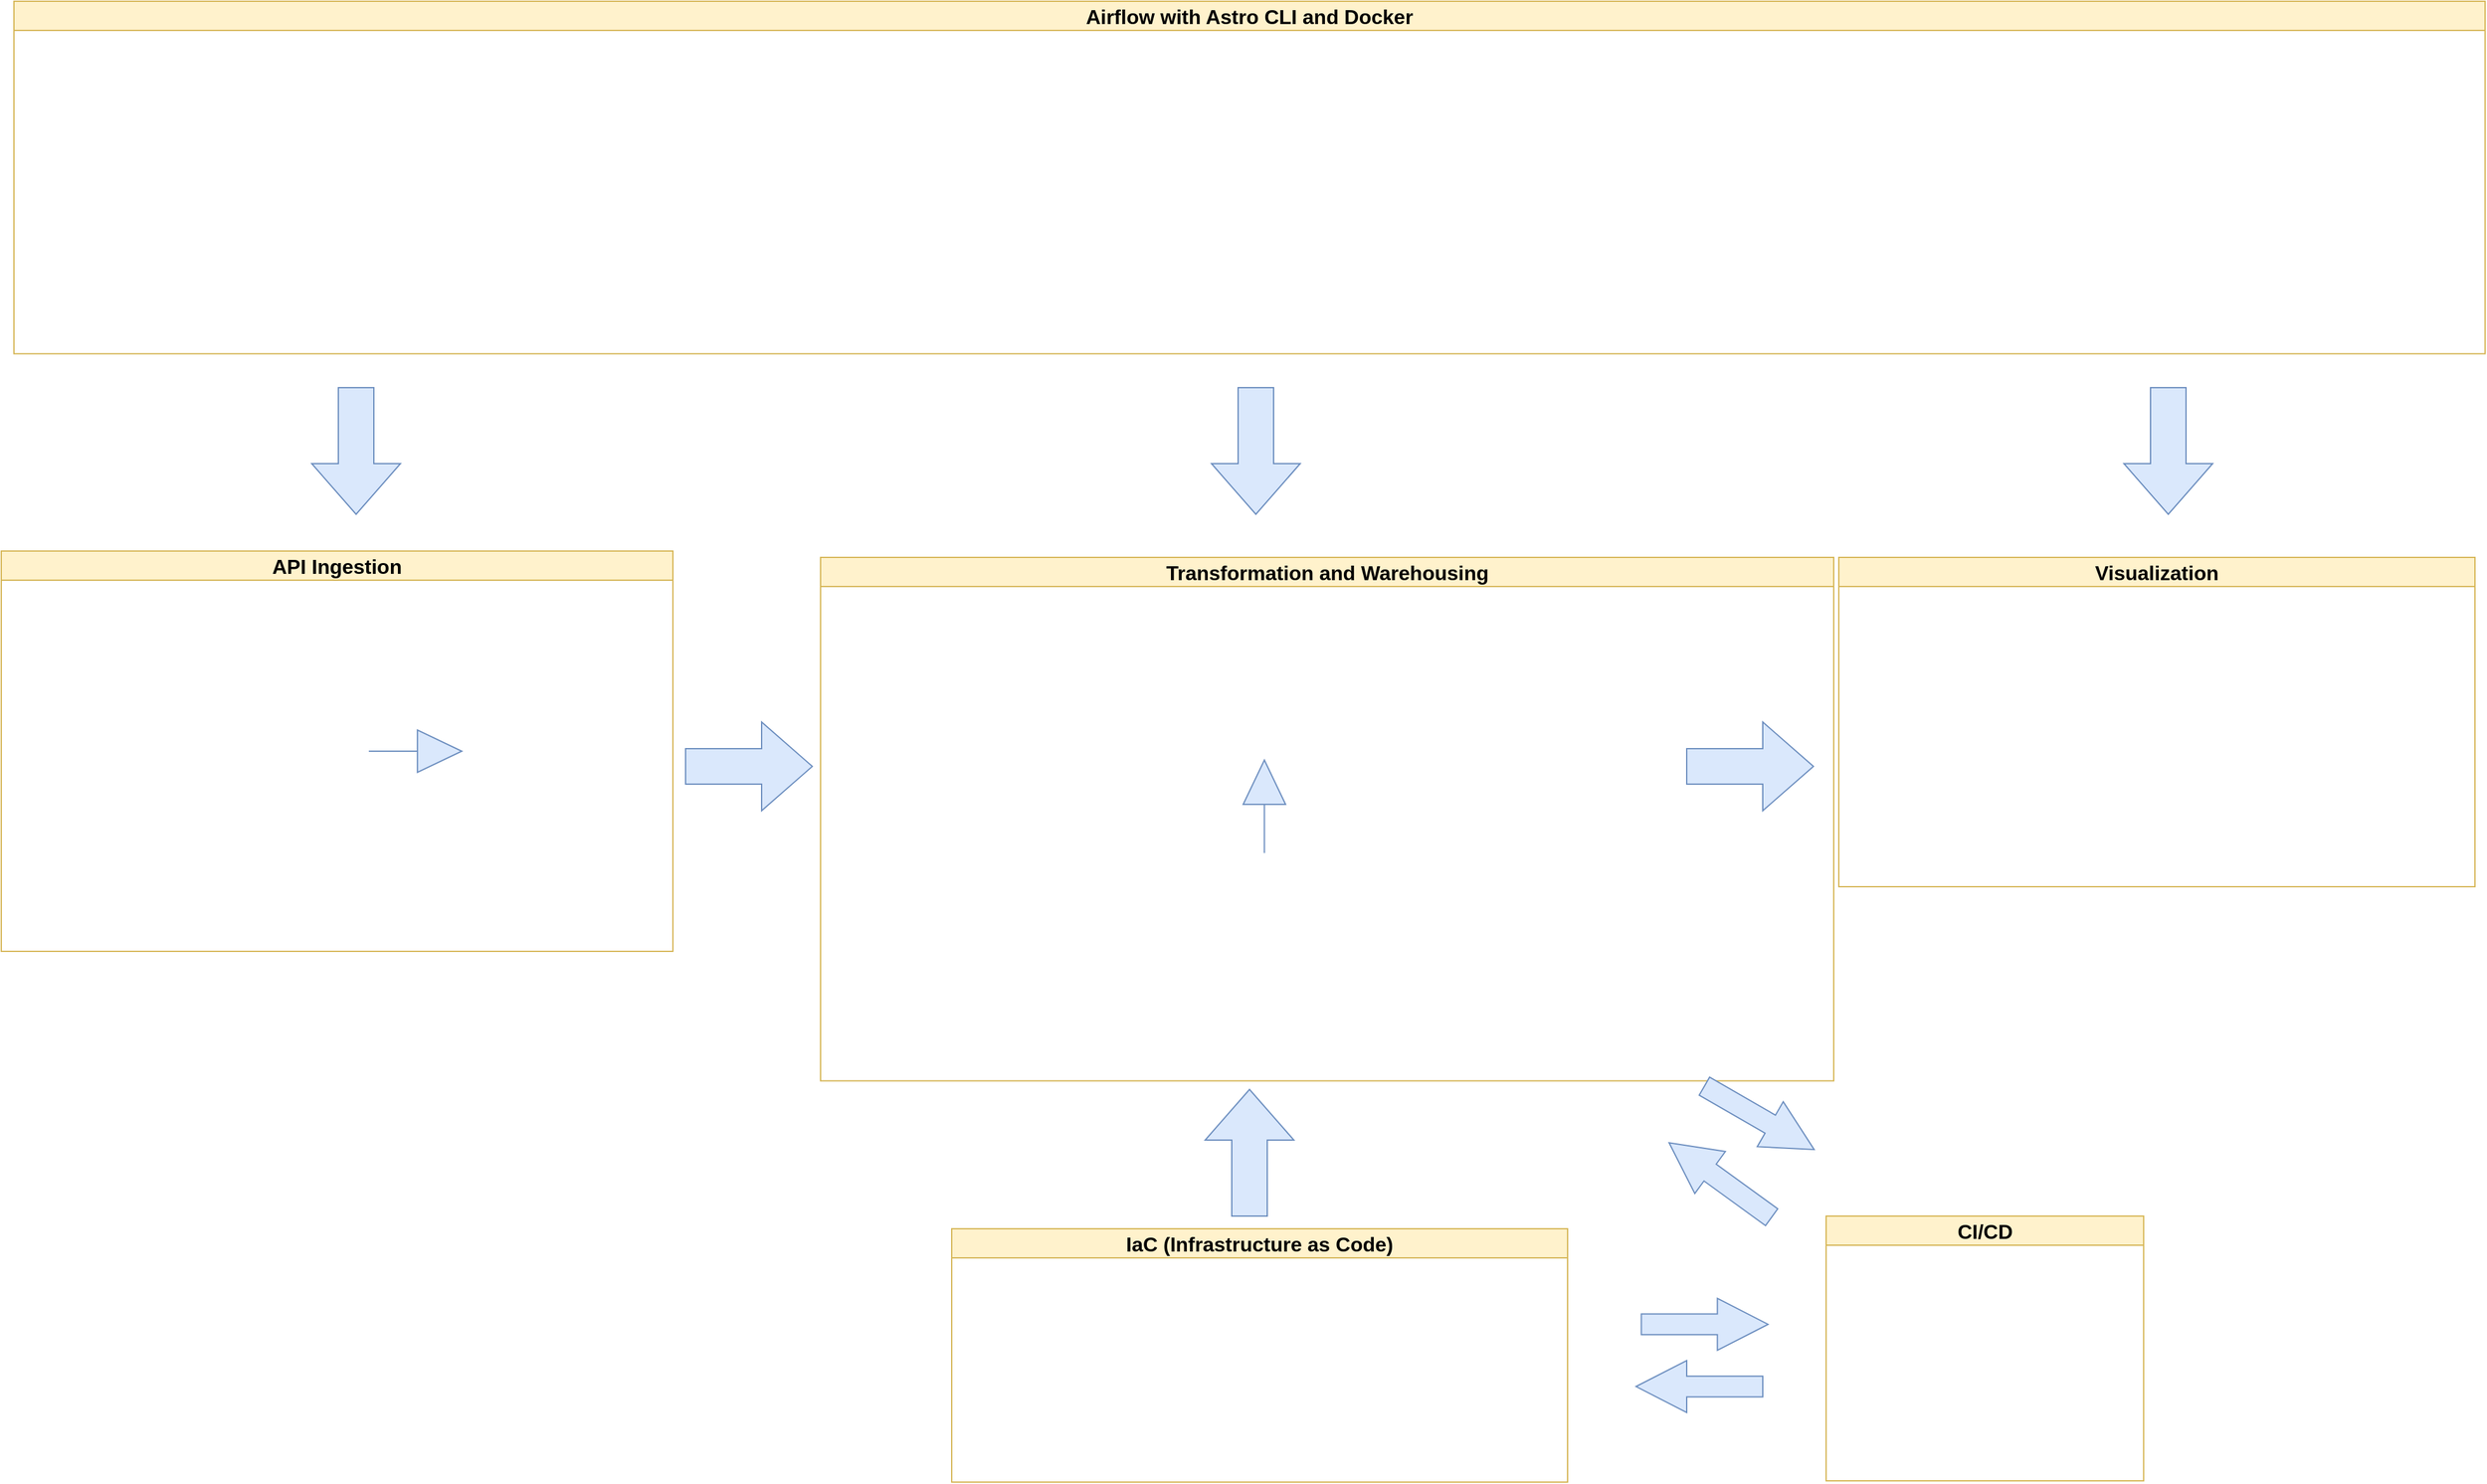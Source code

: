 <mxfile version="27.0.9">
  <diagram name="Página-1" id="DYp1RgFoiBS7GOiD2hXf">
    <mxGraphModel dx="1239" dy="840" grid="1" gridSize="10" guides="1" tooltips="1" connect="1" arrows="1" fold="1" page="1" pageScale="1" pageWidth="827" pageHeight="1169" math="0" shadow="0">
      <root>
        <mxCell id="0" />
        <mxCell id="1" parent="0" />
        <mxCell id="eAeqYizaYduoWVms4-7M-11" value="" style="html=1;shadow=0;dashed=0;align=center;verticalAlign=middle;shape=mxgraph.arrows2.arrow;dy=0.6;dx=40;direction=east;notch=0;fillColor=#dae8fc;strokeColor=#6c8ebf;" parent="1" vertex="1">
          <mxGeometry x="1380" y="569" width="100" height="70" as="geometry" />
        </mxCell>
        <mxCell id="xaIpyLeh70rR3IpqYqhR-24" value="&lt;font style=&quot;font-size: 16px;&quot;&gt;API Ingestion&lt;/font&gt;" style="swimlane;whiteSpace=wrap;html=1;fillColor=#fff2cc;strokeColor=#d6b656;" parent="1" vertex="1">
          <mxGeometry x="840" y="434" width="530" height="316" as="geometry" />
        </mxCell>
        <mxCell id="xaIpyLeh70rR3IpqYqhR-17" value="" style="shape=image;verticalLabelPosition=bottom;labelBackgroundColor=default;verticalAlign=top;aspect=fixed;imageAspect=0;image=https://miro.medium.com/v2/resize:fit:512/1*UaUZmFbQmQ4ZstvGQ-JFeA.png;" parent="xaIpyLeh70rR3IpqYqhR-24" vertex="1">
          <mxGeometry x="20" y="40" width="260" height="260" as="geometry" />
        </mxCell>
        <mxCell id="xaIpyLeh70rR3IpqYqhR-18" value="" style="shape=image;verticalLabelPosition=bottom;labelBackgroundColor=default;verticalAlign=top;aspect=fixed;imageAspect=0;image=https://miro.medium.com/v2/resize:fit:802/1*ThIofZs6uOtgMsiMP2rWGg.png;clipPath=inset(7.29% 33.33% 10.42% 32%);" parent="xaIpyLeh70rR3IpqYqhR-24" vertex="1">
          <mxGeometry x="350" y="41.5" width="169.165" height="257" as="geometry" />
        </mxCell>
        <mxCell id="xaIpyLeh70rR3IpqYqhR-41" value="" style="html=1;shadow=0;dashed=0;align=center;verticalAlign=middle;shape=mxgraph.arrows2.arrow;dy=1;dx=35.04;direction=north;notch=0;fillColor=#dae8fc;strokeColor=#6c8ebf;rotation=90;" parent="xaIpyLeh70rR3IpqYqhR-24" vertex="1">
          <mxGeometry x="310" y="121.31" width="33.47" height="73.37" as="geometry" />
        </mxCell>
        <mxCell id="xaIpyLeh70rR3IpqYqhR-25" value="&lt;font style=&quot;font-size: 16px;&quot;&gt;IaC (Infrastructure as Code)&lt;/font&gt;" style="swimlane;whiteSpace=wrap;html=1;fillColor=#fff2cc;strokeColor=#d6b656;" parent="1" vertex="1">
          <mxGeometry x="1590" y="969" width="486" height="200" as="geometry" />
        </mxCell>
        <UserObject label="" id="xaIpyLeh70rR3IpqYqhR-1">
          <mxCell style="shape=image;verticalLabelPosition=bottom;labelBackgroundColor=default;verticalAlign=top;aspect=fixed;imageAspect=0;image=https://upload.wikimedia.org/wikipedia/commons/thumb/0/04/Terraform_Logo.svg/2560px-Terraform_Logo.svg.png;" parent="xaIpyLeh70rR3IpqYqhR-25" vertex="1">
            <mxGeometry x="20" y="63.75" width="446" height="107.41" as="geometry" />
          </mxCell>
        </UserObject>
        <mxCell id="xaIpyLeh70rR3IpqYqhR-26" value="&lt;font style=&quot;font-size: 16px;&quot;&gt;Transformation and Warehousing&lt;/font&gt;" style="swimlane;whiteSpace=wrap;html=1;fillColor=#fff2cc;strokeColor=#d6b656;" parent="1" vertex="1">
          <mxGeometry x="1486.53" y="439" width="799.47" height="413.27" as="geometry" />
        </mxCell>
        <mxCell id="xaIpyLeh70rR3IpqYqhR-8" value="" style="shape=image;verticalLabelPosition=bottom;labelBackgroundColor=default;verticalAlign=top;aspect=fixed;imageAspect=0;image=https://upload.wikimedia.org/wikipedia/commons/thumb/f/ff/Snowflake_Logo.svg/1200px-Snowflake_Logo.svg.png;" parent="xaIpyLeh70rR3IpqYqhR-26" vertex="1">
          <mxGeometry x="60" y="46.14" width="560" height="133.94" as="geometry" />
        </mxCell>
        <mxCell id="xaIpyLeh70rR3IpqYqhR-10" value="" style="shape=image;verticalLabelPosition=bottom;labelBackgroundColor=default;verticalAlign=top;aspect=fixed;imageAspect=0;image=https://miro.medium.com/v2/resize:fit:1200/0*HfhEwlaisB71Ft1h.png;" parent="xaIpyLeh70rR3IpqYqhR-26" vertex="1">
          <mxGeometry x="160" y="249.41" width="360" height="120" as="geometry" />
        </mxCell>
        <mxCell id="xaIpyLeh70rR3IpqYqhR-33" value="" style="html=1;shadow=0;dashed=0;align=center;verticalAlign=middle;shape=mxgraph.arrows2.arrow;dy=1;dx=35.04;direction=north;notch=0;fillColor=#dae8fc;strokeColor=#6c8ebf;" parent="xaIpyLeh70rR3IpqYqhR-26" vertex="1">
          <mxGeometry x="333.47" y="160" width="33.47" height="73.37" as="geometry" />
        </mxCell>
        <mxCell id="xaIpyLeh70rR3IpqYqhR-29" value="&lt;font style=&quot;font-size: 16px;&quot;&gt;Airflow with Astro CLI and Docker&lt;/font&gt;" style="swimlane;whiteSpace=wrap;html=1;fillColor=#fff2cc;strokeColor=#d6b656;" parent="1" vertex="1">
          <mxGeometry x="850" width="1950" height="278.3" as="geometry" />
        </mxCell>
        <mxCell id="xaIpyLeh70rR3IpqYqhR-28" value="" style="shape=image;verticalLabelPosition=bottom;labelBackgroundColor=default;verticalAlign=top;aspect=fixed;imageAspect=0;image=https://miro.medium.com/v2/resize:fit:1100/1*nIQK3xUORo5AE1_raCmoVw.png;clipPath=inset(0.38% 52.33% 1.13% 1%);" parent="xaIpyLeh70rR3IpqYqhR-29" vertex="1">
          <mxGeometry x="20" y="30.0" width="220" height="205.86" as="geometry" />
        </mxCell>
        <mxCell id="xaIpyLeh70rR3IpqYqhR-27" value="" style="shape=image;verticalLabelPosition=bottom;labelBackgroundColor=default;verticalAlign=top;aspect=fixed;imageAspect=0;image=https://upload.wikimedia.org/wikipedia/commons/thumb/d/de/AirflowLogo.png/1200px-AirflowLogo.png;clipPath=inset(6.9% 0% 6.9% 39.67%);" parent="xaIpyLeh70rR3IpqYqhR-29" vertex="1">
          <mxGeometry x="229.5" y="35.03" width="371" height="204.972" as="geometry" />
        </mxCell>
        <mxCell id="xaIpyLeh70rR3IpqYqhR-7" value="" style="shape=image;verticalLabelPosition=bottom;labelBackgroundColor=default;verticalAlign=top;aspect=fixed;imageAspect=0;image=https://miro.medium.com/v2/resize:fit:1100/1*nIQK3xUORo5AE1_raCmoVw.png;clipPath=inset(0.38% 7% 3.38% 54%);" parent="xaIpyLeh70rR3IpqYqhR-29" vertex="1">
          <mxGeometry x="830" y="48.99" width="153.462" height="167.89" as="geometry" />
        </mxCell>
        <mxCell id="eAeqYizaYduoWVms4-7M-3" value="" style="shape=image;verticalLabelPosition=bottom;labelBackgroundColor=default;verticalAlign=top;aspect=fixed;imageAspect=0;image=https://logos-world.net/wp-content/uploads/2021/02/Docker-Logo.png;" parent="xaIpyLeh70rR3IpqYqhR-29" vertex="1">
          <mxGeometry x="1510" y="36.06" width="366.53" height="206.18" as="geometry" />
        </mxCell>
        <mxCell id="7flkndeFbwJESd_ZyVEQ-1" value="" style="shape=image;verticalLabelPosition=bottom;labelBackgroundColor=default;verticalAlign=top;aspect=fixed;imageAspect=0;image=https://raw.githubusercontent.com/astronomer/astronomer-cosmos/main/docs/_static/cosmos-logo.svg;" vertex="1" parent="xaIpyLeh70rR3IpqYqhR-29">
          <mxGeometry x="1000" y="110" width="276" height="64.23" as="geometry" />
        </mxCell>
        <mxCell id="xaIpyLeh70rR3IpqYqhR-30" value="&lt;font style=&quot;font-size: 16px;&quot;&gt;Visualization&lt;/font&gt;" style="swimlane;whiteSpace=wrap;html=1;fillColor=#fff2cc;strokeColor=#d6b656;" parent="1" vertex="1">
          <mxGeometry x="2290" y="439" width="502" height="260" as="geometry" />
        </mxCell>
        <mxCell id="xaIpyLeh70rR3IpqYqhR-11" value="" style="shape=image;verticalLabelPosition=bottom;labelBackgroundColor=default;verticalAlign=top;aspect=fixed;imageAspect=0;image=https://images.icon-icons.com/2699/PNG/512/metabase_logo_icon_168103.png;" parent="xaIpyLeh70rR3IpqYqhR-30" vertex="1">
          <mxGeometry x="35" y="32.58" width="432" height="216" as="geometry" />
        </mxCell>
        <mxCell id="xaIpyLeh70rR3IpqYqhR-31" value="&lt;font style=&quot;font-size: 16px;&quot;&gt;CI/CD&lt;/font&gt;" style="swimlane;whiteSpace=wrap;html=1;fillColor=#fff2cc;strokeColor=#d6b656;" parent="1" vertex="1">
          <mxGeometry x="2280" y="959" width="250.58" height="208.994" as="geometry" />
        </mxCell>
        <mxCell id="xaIpyLeh70rR3IpqYqhR-14" value="" style="shape=image;verticalLabelPosition=bottom;labelBackgroundColor=default;verticalAlign=top;aspect=fixed;imageAspect=0;image=https://miro.medium.com/v2/resize:fit:1074/1*mQt3PGU5U-coo528wdr9rw.png;clipPath=inset(14.57% 17% 6.57% 19.67%);" parent="xaIpyLeh70rR3IpqYqhR-31" vertex="1">
          <mxGeometry x="40" y="50" width="180.58" height="131.16" as="geometry" />
        </mxCell>
        <mxCell id="xaIpyLeh70rR3IpqYqhR-32" value="" style="html=1;shadow=0;dashed=0;align=center;verticalAlign=middle;shape=mxgraph.arrows2.arrow;dy=0.6;dx=40;direction=north;notch=0;fillColor=#dae8fc;strokeColor=#6c8ebf;" parent="1" vertex="1">
          <mxGeometry x="1790" y="859" width="70" height="100" as="geometry" />
        </mxCell>
        <mxCell id="xaIpyLeh70rR3IpqYqhR-34" value="" style="html=1;shadow=0;dashed=0;align=center;verticalAlign=middle;shape=mxgraph.arrows2.arrow;dy=0.6;dx=40;direction=east;notch=0;fillColor=#dae8fc;strokeColor=#6c8ebf;" parent="1" vertex="1">
          <mxGeometry x="2170" y="569" width="100" height="70" as="geometry" />
        </mxCell>
        <mxCell id="xaIpyLeh70rR3IpqYqhR-36" value="" style="html=1;shadow=0;dashed=0;align=center;verticalAlign=middle;shape=mxgraph.arrows2.arrow;dy=0.6;dx=40;direction=east;notch=0;fillColor=#dae8fc;strokeColor=#6c8ebf;rotation=30;" parent="1" vertex="1">
          <mxGeometry x="2177.25" y="860.94" width="100" height="41" as="geometry" />
        </mxCell>
        <mxCell id="xaIpyLeh70rR3IpqYqhR-37" value="" style="html=1;shadow=0;dashed=0;align=center;verticalAlign=middle;shape=mxgraph.arrows2.arrow;dy=0.6;dx=40;direction=east;notch=0;fillColor=#dae8fc;strokeColor=#6c8ebf;rotation=90;" parent="1" vertex="1">
          <mxGeometry x="1070.001" y="320.001" width="100" height="70" as="geometry" />
        </mxCell>
        <mxCell id="xaIpyLeh70rR3IpqYqhR-38" value="" style="html=1;shadow=0;dashed=0;align=center;verticalAlign=middle;shape=mxgraph.arrows2.arrow;dy=0.6;dx=40;direction=east;notch=0;fillColor=#dae8fc;strokeColor=#6c8ebf;rotation=90;" parent="1" vertex="1">
          <mxGeometry x="1780.001" y="320.001" width="100" height="70" as="geometry" />
        </mxCell>
        <mxCell id="xaIpyLeh70rR3IpqYqhR-40" value="" style="html=1;shadow=0;dashed=0;align=center;verticalAlign=middle;shape=mxgraph.arrows2.arrow;dy=0.6;dx=40;direction=east;notch=0;fillColor=#dae8fc;strokeColor=#6c8ebf;rotation=90;" parent="1" vertex="1">
          <mxGeometry x="2500.001" y="320.001" width="100" height="70" as="geometry" />
        </mxCell>
        <mxCell id="BE2C-JOAX6qsEgy62Ffl-1" value="" style="html=1;shadow=0;dashed=0;align=center;verticalAlign=middle;shape=mxgraph.arrows2.arrow;dy=0.6;dx=40;direction=east;notch=0;fillColor=#dae8fc;strokeColor=#6c8ebf;rotation=-144;" parent="1" vertex="1">
          <mxGeometry x="2146.531" y="910.004" width="100" height="41" as="geometry" />
        </mxCell>
        <mxCell id="BE2C-JOAX6qsEgy62Ffl-3" value="" style="html=1;shadow=0;dashed=0;align=center;verticalAlign=middle;shape=mxgraph.arrows2.arrow;dy=0.6;dx=40;direction=east;notch=0;fillColor=#dae8fc;strokeColor=#6c8ebf;rotation=0;" parent="1" vertex="1">
          <mxGeometry x="2134.189" y="1023.964" width="100" height="41" as="geometry" />
        </mxCell>
        <mxCell id="BE2C-JOAX6qsEgy62Ffl-4" value="" style="html=1;shadow=0;dashed=0;align=center;verticalAlign=middle;shape=mxgraph.arrows2.arrow;dy=0.6;dx=40;direction=east;notch=0;fillColor=#dae8fc;strokeColor=#6c8ebf;rotation=-180;" parent="1" vertex="1">
          <mxGeometry x="2130.0" y="1073.027" width="100" height="41" as="geometry" />
        </mxCell>
      </root>
    </mxGraphModel>
  </diagram>
</mxfile>
